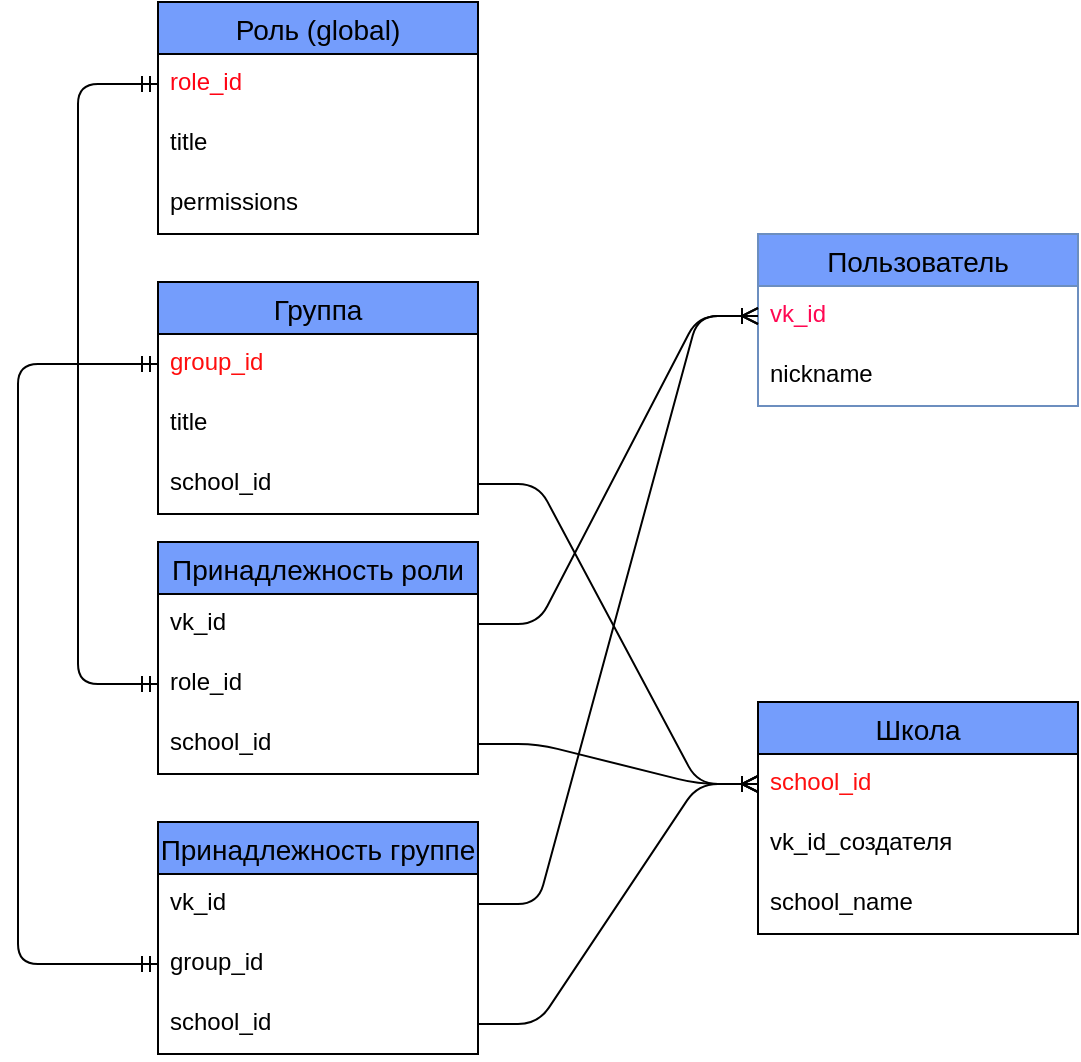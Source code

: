 <mxfile version="14.5.1" type="device"><diagram id="ieWLS-tN0S-jYBzTMcbT" name="Page-1"><mxGraphModel dx="1422" dy="831" grid="1" gridSize="10" guides="1" tooltips="1" connect="1" arrows="1" fold="1" page="1" pageScale="1" pageWidth="850" pageHeight="1100" math="0" shadow="0"><root><mxCell id="0"/><mxCell id="1" parent="0"/><mxCell id="eneNgFlrKxW1ycmCfGuU-14" value="Пользователь" style="swimlane;fontStyle=0;childLayout=stackLayout;horizontal=1;startSize=26;horizontalStack=0;resizeParent=1;resizeParentMax=0;resizeLast=0;collapsible=1;marginBottom=0;align=center;fontSize=14;strokeColor=#6c8ebf;fillColor=#749DFC;" vertex="1" parent="1"><mxGeometry x="550" y="186" width="160" height="86" as="geometry"/></mxCell><mxCell id="eneNgFlrKxW1ycmCfGuU-15" value="vk_id&#xA;" style="text;spacingLeft=4;spacingRight=4;overflow=hidden;rotatable=0;points=[[0,0.5],[1,0.5]];portConstraint=eastwest;fontSize=12;fontColor=#FF0852;" vertex="1" parent="eneNgFlrKxW1ycmCfGuU-14"><mxGeometry y="26" width="160" height="30" as="geometry"/></mxCell><mxCell id="eneNgFlrKxW1ycmCfGuU-16" value="nickname" style="text;strokeColor=none;fillColor=none;spacingLeft=4;spacingRight=4;overflow=hidden;rotatable=0;points=[[0,0.5],[1,0.5]];portConstraint=eastwest;fontSize=12;" vertex="1" parent="eneNgFlrKxW1ycmCfGuU-14"><mxGeometry y="56" width="160" height="30" as="geometry"/></mxCell><mxCell id="eneNgFlrKxW1ycmCfGuU-18" value="Школа" style="swimlane;fontStyle=0;childLayout=stackLayout;horizontal=1;startSize=26;horizontalStack=0;resizeParent=1;resizeParentMax=0;resizeLast=0;collapsible=1;marginBottom=0;align=center;fontSize=14;fillColor=#749DFC;" vertex="1" parent="1"><mxGeometry x="550" y="420" width="160" height="116" as="geometry"/></mxCell><mxCell id="eneNgFlrKxW1ycmCfGuU-19" value="school_id" style="text;strokeColor=none;fillColor=none;spacingLeft=4;spacingRight=4;overflow=hidden;rotatable=0;points=[[0,0.5],[1,0.5]];portConstraint=eastwest;fontSize=12;fontColor=#FF0F0F;" vertex="1" parent="eneNgFlrKxW1ycmCfGuU-18"><mxGeometry y="26" width="160" height="30" as="geometry"/></mxCell><mxCell id="eneNgFlrKxW1ycmCfGuU-20" value="vk_id_создателя&#xA;" style="text;strokeColor=none;fillColor=none;spacingLeft=4;spacingRight=4;overflow=hidden;rotatable=0;points=[[0,0.5],[1,0.5]];portConstraint=eastwest;fontSize=12;" vertex="1" parent="eneNgFlrKxW1ycmCfGuU-18"><mxGeometry y="56" width="160" height="30" as="geometry"/></mxCell><mxCell id="eneNgFlrKxW1ycmCfGuU-36" value="school_name&#xA;" style="text;strokeColor=none;fillColor=none;spacingLeft=4;spacingRight=4;overflow=hidden;rotatable=0;points=[[0,0.5],[1,0.5]];portConstraint=eastwest;fontSize=12;" vertex="1" parent="eneNgFlrKxW1ycmCfGuU-18"><mxGeometry y="86" width="160" height="30" as="geometry"/></mxCell><mxCell id="eneNgFlrKxW1ycmCfGuU-22" value="Принадлежность роли" style="swimlane;fontStyle=0;childLayout=stackLayout;horizontal=1;startSize=26;horizontalStack=0;resizeParent=1;resizeParentMax=0;resizeLast=0;collapsible=1;marginBottom=0;align=center;fontSize=14;fillColor=#749DFC;" vertex="1" parent="1"><mxGeometry x="250" y="340" width="160" height="116" as="geometry"><mxRectangle x="-60" y="170" width="180" height="26" as="alternateBounds"/></mxGeometry></mxCell><mxCell id="eneNgFlrKxW1ycmCfGuU-23" value="vk_id" style="text;strokeColor=none;fillColor=none;spacingLeft=4;spacingRight=4;overflow=hidden;rotatable=0;points=[[0,0.5],[1,0.5]];portConstraint=eastwest;fontSize=12;" vertex="1" parent="eneNgFlrKxW1ycmCfGuU-22"><mxGeometry y="26" width="160" height="30" as="geometry"/></mxCell><mxCell id="eneNgFlrKxW1ycmCfGuU-24" value="role_id" style="text;strokeColor=none;fillColor=none;spacingLeft=4;spacingRight=4;overflow=hidden;rotatable=0;points=[[0,0.5],[1,0.5]];portConstraint=eastwest;fontSize=12;" vertex="1" parent="eneNgFlrKxW1ycmCfGuU-22"><mxGeometry y="56" width="160" height="30" as="geometry"/></mxCell><mxCell id="eneNgFlrKxW1ycmCfGuU-21" value="school_id" style="text;strokeColor=none;fillColor=none;spacingLeft=4;spacingRight=4;overflow=hidden;rotatable=0;points=[[0,0.5],[1,0.5]];portConstraint=eastwest;fontSize=12;" vertex="1" parent="eneNgFlrKxW1ycmCfGuU-22"><mxGeometry y="86" width="160" height="30" as="geometry"/></mxCell><mxCell id="eneNgFlrKxW1ycmCfGuU-27" value="Роль (global)" style="swimlane;fontStyle=0;childLayout=stackLayout;horizontal=1;startSize=26;horizontalStack=0;resizeParent=1;resizeParentMax=0;resizeLast=0;collapsible=1;marginBottom=0;align=center;fontSize=14;fillColor=#749DFC;" vertex="1" parent="1"><mxGeometry x="250" y="70" width="160" height="116" as="geometry"/></mxCell><mxCell id="eneNgFlrKxW1ycmCfGuU-28" value="role_id" style="text;strokeColor=none;fillColor=none;spacingLeft=4;spacingRight=4;overflow=hidden;rotatable=0;points=[[0,0.5],[1,0.5]];portConstraint=eastwest;fontSize=12;fontColor=#FF0313;" vertex="1" parent="eneNgFlrKxW1ycmCfGuU-27"><mxGeometry y="26" width="160" height="30" as="geometry"/></mxCell><mxCell id="eneNgFlrKxW1ycmCfGuU-29" value="title&#xA;" style="text;strokeColor=none;fillColor=none;spacingLeft=4;spacingRight=4;overflow=hidden;rotatable=0;points=[[0,0.5],[1,0.5]];portConstraint=eastwest;fontSize=12;" vertex="1" parent="eneNgFlrKxW1ycmCfGuU-27"><mxGeometry y="56" width="160" height="30" as="geometry"/></mxCell><mxCell id="eneNgFlrKxW1ycmCfGuU-30" value="permissions" style="text;strokeColor=none;fillColor=none;spacingLeft=4;spacingRight=4;overflow=hidden;rotatable=0;points=[[0,0.5],[1,0.5]];portConstraint=eastwest;fontSize=12;" vertex="1" parent="eneNgFlrKxW1ycmCfGuU-27"><mxGeometry y="86" width="160" height="30" as="geometry"/></mxCell><mxCell id="eneNgFlrKxW1ycmCfGuU-37" value="Принадлежность группе" style="swimlane;fontStyle=0;childLayout=stackLayout;horizontal=1;startSize=26;horizontalStack=0;resizeParent=1;resizeParentMax=0;resizeLast=0;collapsible=1;marginBottom=0;align=center;fontSize=14;fillColor=#749DFC;" vertex="1" parent="1"><mxGeometry x="250" y="480" width="160" height="116" as="geometry"/></mxCell><mxCell id="eneNgFlrKxW1ycmCfGuU-38" value="vk_id" style="text;strokeColor=none;fillColor=none;spacingLeft=4;spacingRight=4;overflow=hidden;rotatable=0;points=[[0,0.5],[1,0.5]];portConstraint=eastwest;fontSize=12;" vertex="1" parent="eneNgFlrKxW1ycmCfGuU-37"><mxGeometry y="26" width="160" height="30" as="geometry"/></mxCell><mxCell id="eneNgFlrKxW1ycmCfGuU-39" value="group_id" style="text;strokeColor=none;fillColor=none;spacingLeft=4;spacingRight=4;overflow=hidden;rotatable=0;points=[[0,0.5],[1,0.5]];portConstraint=eastwest;fontSize=12;" vertex="1" parent="eneNgFlrKxW1ycmCfGuU-37"><mxGeometry y="56" width="160" height="30" as="geometry"/></mxCell><mxCell id="eneNgFlrKxW1ycmCfGuU-40" value="school_id" style="text;strokeColor=none;fillColor=none;spacingLeft=4;spacingRight=4;overflow=hidden;rotatable=0;points=[[0,0.5],[1,0.5]];portConstraint=eastwest;fontSize=12;" vertex="1" parent="eneNgFlrKxW1ycmCfGuU-37"><mxGeometry y="86" width="160" height="30" as="geometry"/></mxCell><mxCell id="eneNgFlrKxW1ycmCfGuU-41" value="Группа" style="swimlane;fontStyle=0;childLayout=stackLayout;horizontal=1;startSize=26;horizontalStack=0;resizeParent=1;resizeParentMax=0;resizeLast=0;collapsible=1;marginBottom=0;align=center;fontSize=14;fillColor=#749DFC;" vertex="1" parent="1"><mxGeometry x="250" y="210" width="160" height="116" as="geometry"/></mxCell><mxCell id="eneNgFlrKxW1ycmCfGuU-42" value="group_id" style="text;strokeColor=none;fillColor=none;spacingLeft=4;spacingRight=4;overflow=hidden;rotatable=0;points=[[0,0.5],[1,0.5]];portConstraint=eastwest;fontSize=12;fontColor=#FF0D0D;" vertex="1" parent="eneNgFlrKxW1ycmCfGuU-41"><mxGeometry y="26" width="160" height="30" as="geometry"/></mxCell><mxCell id="eneNgFlrKxW1ycmCfGuU-43" value="title&#xA;" style="text;strokeColor=none;fillColor=none;spacingLeft=4;spacingRight=4;overflow=hidden;rotatable=0;points=[[0,0.5],[1,0.5]];portConstraint=eastwest;fontSize=12;" vertex="1" parent="eneNgFlrKxW1ycmCfGuU-41"><mxGeometry y="56" width="160" height="30" as="geometry"/></mxCell><mxCell id="eneNgFlrKxW1ycmCfGuU-44" value="school_id&#xA;" style="text;strokeColor=none;fillColor=none;spacingLeft=4;spacingRight=4;overflow=hidden;rotatable=0;points=[[0,0.5],[1,0.5]];portConstraint=eastwest;fontSize=12;" vertex="1" parent="eneNgFlrKxW1ycmCfGuU-41"><mxGeometry y="86" width="160" height="30" as="geometry"/></mxCell><mxCell id="eneNgFlrKxW1ycmCfGuU-47" value="" style="edgeStyle=entityRelationEdgeStyle;fontSize=12;html=1;endArrow=ERoneToMany;entryX=0;entryY=0.5;entryDx=0;entryDy=0;exitX=1;exitY=0.5;exitDx=0;exitDy=0;" edge="1" parent="1" source="eneNgFlrKxW1ycmCfGuU-44" target="eneNgFlrKxW1ycmCfGuU-19"><mxGeometry width="100" height="100" relative="1" as="geometry"><mxPoint x="460" y="410" as="sourcePoint"/><mxPoint x="480" y="270" as="targetPoint"/></mxGeometry></mxCell><mxCell id="eneNgFlrKxW1ycmCfGuU-48" value="" style="edgeStyle=entityRelationEdgeStyle;fontSize=12;html=1;endArrow=ERoneToMany;entryX=0;entryY=0.5;entryDx=0;entryDy=0;exitX=1;exitY=0.5;exitDx=0;exitDy=0;" edge="1" parent="1" source="eneNgFlrKxW1ycmCfGuU-40" target="eneNgFlrKxW1ycmCfGuU-19"><mxGeometry width="100" height="100" relative="1" as="geometry"><mxPoint x="290" y="460" as="sourcePoint"/><mxPoint x="390" y="360" as="targetPoint"/></mxGeometry></mxCell><mxCell id="eneNgFlrKxW1ycmCfGuU-49" value="" style="edgeStyle=entityRelationEdgeStyle;fontSize=12;html=1;endArrow=ERoneToMany;entryX=0;entryY=0.5;entryDx=0;entryDy=0;exitX=1;exitY=0.5;exitDx=0;exitDy=0;" edge="1" parent="1" source="eneNgFlrKxW1ycmCfGuU-21" target="eneNgFlrKxW1ycmCfGuU-19"><mxGeometry width="100" height="100" relative="1" as="geometry"><mxPoint x="500" y="580" as="sourcePoint"/><mxPoint x="600" y="480" as="targetPoint"/></mxGeometry></mxCell><mxCell id="eneNgFlrKxW1ycmCfGuU-53" value="" style="edgeStyle=entityRelationEdgeStyle;fontSize=12;html=1;endArrow=ERoneToMany;entryX=0;entryY=0.5;entryDx=0;entryDy=0;exitX=1;exitY=0.5;exitDx=0;exitDy=0;" edge="1" parent="1" source="eneNgFlrKxW1ycmCfGuU-38" target="eneNgFlrKxW1ycmCfGuU-15"><mxGeometry width="100" height="100" relative="1" as="geometry"><mxPoint x="450" y="350" as="sourcePoint"/><mxPoint x="550" y="250" as="targetPoint"/></mxGeometry></mxCell><mxCell id="eneNgFlrKxW1ycmCfGuU-54" value="" style="edgeStyle=entityRelationEdgeStyle;fontSize=12;html=1;endArrow=ERoneToMany;entryX=0;entryY=0.5;entryDx=0;entryDy=0;exitX=1;exitY=0.5;exitDx=0;exitDy=0;" edge="1" parent="1" source="eneNgFlrKxW1ycmCfGuU-23" target="eneNgFlrKxW1ycmCfGuU-15"><mxGeometry width="100" height="100" relative="1" as="geometry"><mxPoint x="480" y="440" as="sourcePoint"/><mxPoint x="580" y="340" as="targetPoint"/></mxGeometry></mxCell><mxCell id="eneNgFlrKxW1ycmCfGuU-55" value="" style="edgeStyle=orthogonalEdgeStyle;fontSize=12;html=1;endArrow=ERmandOne;startArrow=ERmandOne;entryX=0;entryY=0.5;entryDx=0;entryDy=0;exitX=0;exitY=0.5;exitDx=0;exitDy=0;" edge="1" parent="1" source="eneNgFlrKxW1ycmCfGuU-24" target="eneNgFlrKxW1ycmCfGuU-28"><mxGeometry width="100" height="100" relative="1" as="geometry"><mxPoint x="50" y="396" as="sourcePoint"/><mxPoint x="150" y="296" as="targetPoint"/><Array as="points"><mxPoint x="210" y="411"/><mxPoint x="210" y="111"/></Array></mxGeometry></mxCell><mxCell id="eneNgFlrKxW1ycmCfGuU-56" value="" style="edgeStyle=orthogonalEdgeStyle;fontSize=12;html=1;endArrow=ERmandOne;startArrow=ERmandOne;entryX=0;entryY=0.5;entryDx=0;entryDy=0;exitX=0;exitY=0.5;exitDx=0;exitDy=0;" edge="1" parent="1" source="eneNgFlrKxW1ycmCfGuU-39" target="eneNgFlrKxW1ycmCfGuU-42"><mxGeometry width="100" height="100" relative="1" as="geometry"><mxPoint x="10" y="500" as="sourcePoint"/><mxPoint x="110" y="400" as="targetPoint"/><Array as="points"><mxPoint x="180" y="551"/><mxPoint x="180" y="251"/></Array></mxGeometry></mxCell></root></mxGraphModel></diagram></mxfile>